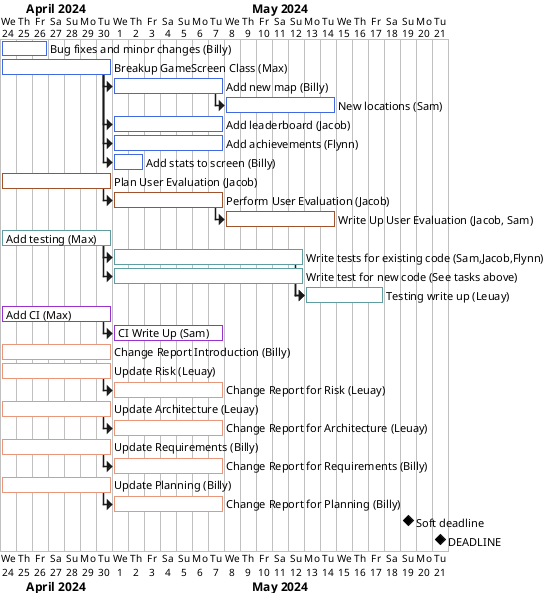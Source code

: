 @startgantt
<style>
ganttDiagram {
  task {
    BackGroundColor RoyalBlue
    LineColor RoyalBlue
  }
}
</style>
project starts on the 24th April 2024
' Implementation
[Bug fixes and minor changes (Billy)] as [Bug fixes and minor changes] requires 3 days
[Breakup GameScreen Class (Max)] as [Breakup GameScreen Class] requires 7 days
[Add new map (Billy)] as [Add new map] starts at [Breakup GameScreen Class]'s end
[Add new map] requires 7 days
[New locations (Sam)] as [New locations] requires 7 days
[New locations] starts at [Add new map]'s end
[Add leaderboard (Jacob)] as [Add leaderboard] requires 7 days
[Add leaderboard] starts at [Breakup GameScreen Class]'s end
[Add achievements (Flynn)] as [Add achievements] requires 7 days
[Add achievements] starts at [Breakup GameScreen Class]'s end
[Add stats to screen (Billy)] as [Add stats] requires 2 days
[Add stats] starts at [Breakup GameScreen Class]'s end
<style>
ganttDiagram {
  task {
    BackGroundColor Sienna
    LineColor Sienna
  }
}
</style>
[Plan User Evaluation (Jacob)] as [Plan User Evaluation] requires 7 days
[Perform User Evaluation (Jacob)] as [Perform User Evaluation] requires 7 days
[Perform User Evaluation] starts at [Plan User Evaluation]'s end
[Write Up User Evaluation (Jacob, Sam)] as [Write Up User Evaluation] requires 7 days
[Write Up User Evaluation] starts at [Perform User Evaluation]'s end

<style>
ganttDiagram {
  task {
    BackGroundColor CadetBlue
    LineColor CadetBlue
  }
}
</style>
[Add testing (Max)] as [Add testing] requires 7 days
[Write tests for existing code (Sam,Jacob,Flynn)] as [Write tests for existing code] requires 12 days
[Write tests for existing code] starts at [Add testing]'s end
[Write test for new code (See tasks above)] as [Write test for new code] requires 12 days
[Write test for new code] starts at [Add testing]'s end
[Testing write up (Leuay)] as [Testing write up] requires 5 days
[Testing write up] starts at [Write tests for existing code]'s end
[Testing write up] starts at [Write test for new code]'s end
<style>
ganttDiagram {
  task {
    BackGroundColor DarkOrchid
    LineColor DarkOrchid
  }
}
</style>
[Add CI (Max)] as [Add CI] requires 7 days
[CI Write Up (Sam)] as [CI Write Up] requires 7 days
[CI Write Up] starts at [Add CI]'s end
<style>
ganttDiagram {
  task {
    BackGroundColor DarkSalmon
    LineColor DarkSalmon
  }
}
</style>
[Change Report Introduction (Billy)] as [Change Report Introduction] requires 7 days
[Update Risk (Leuay)] as [Update Risk] requires 7 days
[Change Report for Risk (Leuay)] as [Change Report for Risk] requires 7 days
[Update Architecture (Leuay)] as [Update Architecture] requires 7 days
[Change Report for Architecture (Leuay)] as [Change Report for Architecture] requires 7 days
[Update Requirements (Billy)] as [Update Requirements] requires 7 days
[Change Report for Requirements (Billy)] as [Change Report for Requirements] requires 7 days
[Update Planning (Billy)] as [Update Planning] requires 7 days
[Change Report for Planning (Billy)] as [Change Report for Planning] requires 7 days

[Change Report for Architecture] starts at [Update Architecture]'s end
[Change Report for Requirements] starts at [Update Requirements]'s end
[Change Report for Risk] starts at [Update Risk]'s end
[Change Report for Planning] starts at [Update Planning]'s end

[Soft deadline] happens at 2024-05-19
[DEADLINE] happens at 2024-05-21

[Breakup GameScreen Class] is 0% complete
[Bug fixes and minor changes] is 0% complete
[Add new map] is 0% complete
[New locations] is 0% complete
[Add leaderboard] is 0% complete
[Add achievements] is 0% complete
[Add stats] is 0% complete

[Plan User Evaluation] is 0% complete
[Perform User Evaluation] is 0% complete
[Write Up User Evaluation] is 0% complete

[Testing write up] is 0% complete
[Add testing] is 0% complete
[Write tests for existing code] is 0% complete
[Write test for new code] is 0% complete
[Add CI] is 0% complete
[CI Write Up] is 0% complete
[Update Planning] is 0% complete
[Update Risk] is 0% complete
[Update Requirements] is 0% complete
[Update Architecture] is 0% complete
[Change Report for Architecture] is 0% complete
[Change Report for Planning] is 0% complete
[Change Report for Risk] is 0% complete
[Change Report for Requirements] is 0% complete
[Change Report Introduction] is 0% complete


@endgantt